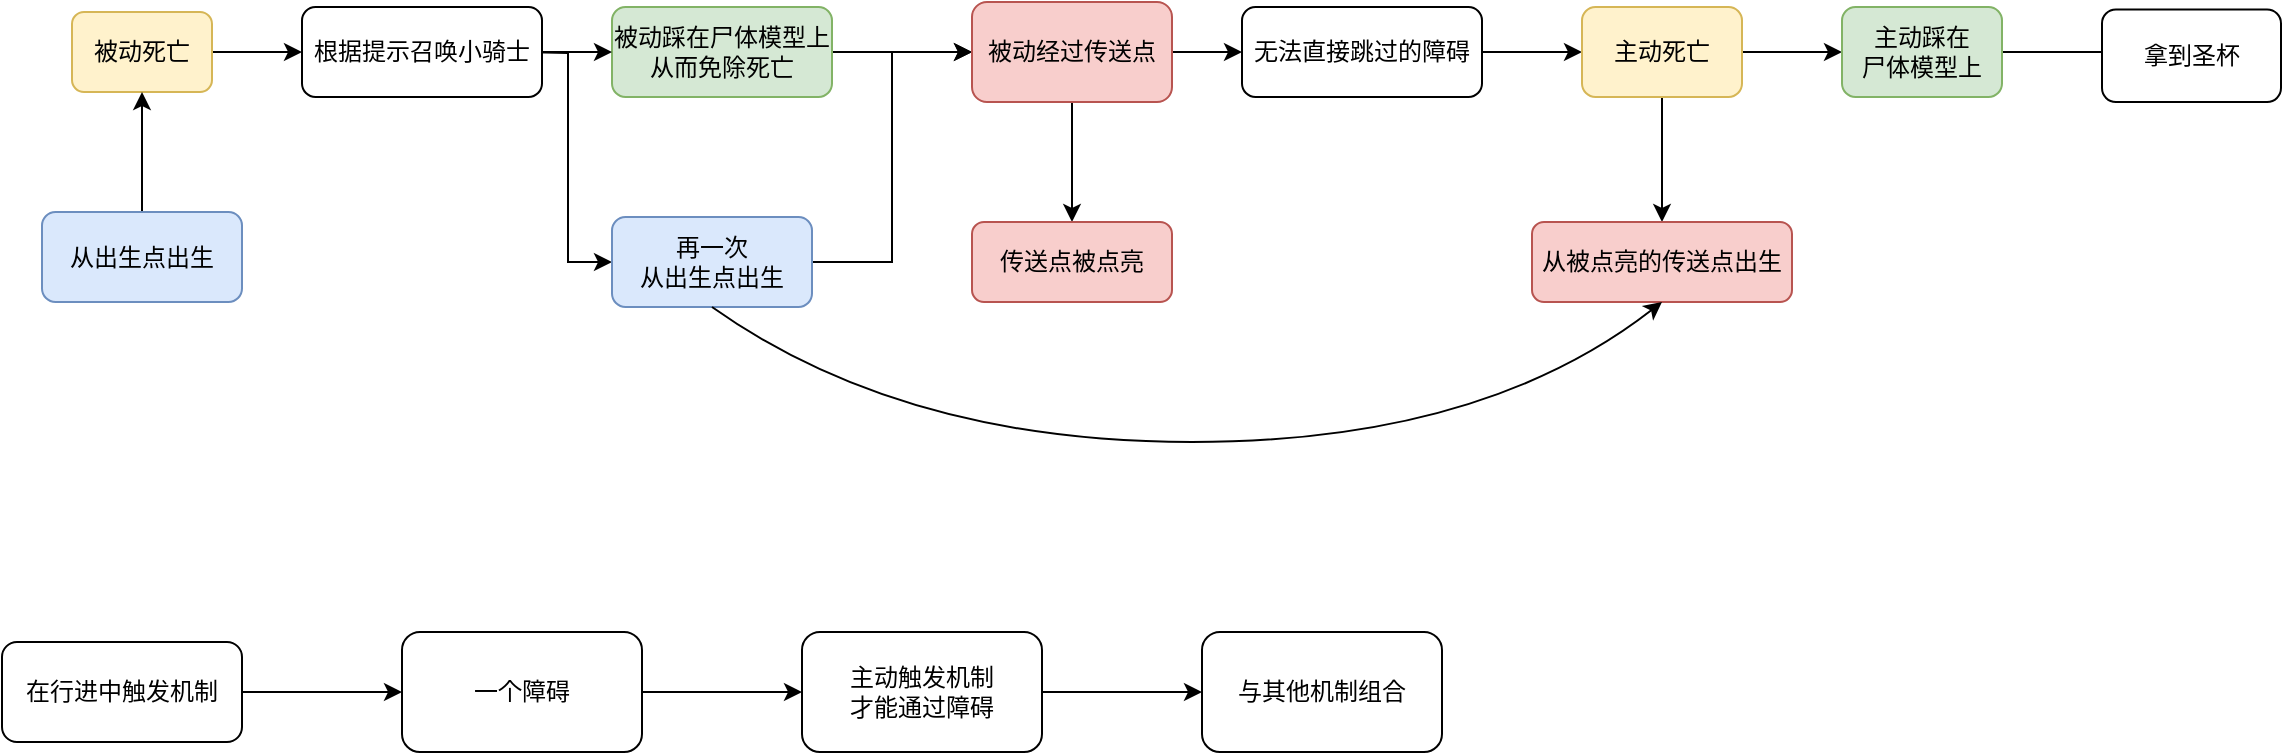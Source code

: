 <mxfile version="14.4.3" type="github">
  <diagram id="C5RBs43oDa-KdzZeNtuy" name="Page-1">
    <mxGraphModel dx="852" dy="457" grid="1" gridSize="10" guides="1" tooltips="1" connect="1" arrows="1" fold="1" page="1" pageScale="1" pageWidth="827" pageHeight="1169" math="0" shadow="0">
      <root>
        <mxCell id="WIyWlLk6GJQsqaUBKTNV-0" />
        <mxCell id="WIyWlLk6GJQsqaUBKTNV-1" parent="WIyWlLk6GJQsqaUBKTNV-0" />
        <mxCell id="SISovmPEMsUxczhvT3vP-45" value="" style="edgeStyle=orthogonalEdgeStyle;rounded=0;orthogonalLoop=1;jettySize=auto;html=1;" edge="1" parent="WIyWlLk6GJQsqaUBKTNV-1" source="SISovmPEMsUxczhvT3vP-0" target="SISovmPEMsUxczhvT3vP-40">
          <mxGeometry relative="1" as="geometry" />
        </mxCell>
        <mxCell id="SISovmPEMsUxczhvT3vP-0" value="被动死亡" style="rounded=1;whiteSpace=wrap;html=1;fillColor=#fff2cc;strokeColor=#d6b656;" vertex="1" parent="WIyWlLk6GJQsqaUBKTNV-1">
          <mxGeometry x="235" y="285" width="70" height="40" as="geometry" />
        </mxCell>
        <mxCell id="SISovmPEMsUxczhvT3vP-13" style="edgeStyle=orthogonalEdgeStyle;rounded=0;orthogonalLoop=1;jettySize=auto;html=1;exitX=1;exitY=0.5;exitDx=0;exitDy=0;entryX=0;entryY=0.5;entryDx=0;entryDy=0;" edge="1" parent="WIyWlLk6GJQsqaUBKTNV-1" target="SISovmPEMsUxczhvT3vP-6">
          <mxGeometry relative="1" as="geometry">
            <mxPoint x="460" y="305" as="sourcePoint" />
          </mxGeometry>
        </mxCell>
        <mxCell id="SISovmPEMsUxczhvT3vP-15" style="edgeStyle=orthogonalEdgeStyle;rounded=0;orthogonalLoop=1;jettySize=auto;html=1;exitX=1;exitY=0.5;exitDx=0;exitDy=0;" edge="1" parent="WIyWlLk6GJQsqaUBKTNV-1" source="SISovmPEMsUxczhvT3vP-5" target="SISovmPEMsUxczhvT3vP-14">
          <mxGeometry relative="1" as="geometry" />
        </mxCell>
        <mxCell id="SISovmPEMsUxczhvT3vP-5" value="被动踩在尸体模型上&lt;br&gt;从而免除死亡" style="rounded=1;whiteSpace=wrap;html=1;fillColor=#d5e8d4;strokeColor=#82b366;" vertex="1" parent="WIyWlLk6GJQsqaUBKTNV-1">
          <mxGeometry x="505" y="282.5" width="110" height="45" as="geometry" />
        </mxCell>
        <mxCell id="SISovmPEMsUxczhvT3vP-18" style="edgeStyle=orthogonalEdgeStyle;rounded=0;orthogonalLoop=1;jettySize=auto;html=1;exitX=1;exitY=0.5;exitDx=0;exitDy=0;entryX=0;entryY=0.5;entryDx=0;entryDy=0;" edge="1" parent="WIyWlLk6GJQsqaUBKTNV-1" source="SISovmPEMsUxczhvT3vP-6" target="SISovmPEMsUxczhvT3vP-14">
          <mxGeometry relative="1" as="geometry" />
        </mxCell>
        <mxCell id="SISovmPEMsUxczhvT3vP-6" value="再一次&lt;br&gt;从出生点出生" style="rounded=1;whiteSpace=wrap;html=1;fillColor=#dae8fc;strokeColor=#6c8ebf;" vertex="1" parent="WIyWlLk6GJQsqaUBKTNV-1">
          <mxGeometry x="505" y="387.5" width="100" height="45" as="geometry" />
        </mxCell>
        <mxCell id="SISovmPEMsUxczhvT3vP-19" style="edgeStyle=orthogonalEdgeStyle;rounded=0;orthogonalLoop=1;jettySize=auto;html=1;exitX=0.5;exitY=1;exitDx=0;exitDy=0;" edge="1" parent="WIyWlLk6GJQsqaUBKTNV-1" source="SISovmPEMsUxczhvT3vP-14" target="SISovmPEMsUxczhvT3vP-20">
          <mxGeometry relative="1" as="geometry">
            <mxPoint x="735" y="380" as="targetPoint" />
          </mxGeometry>
        </mxCell>
        <mxCell id="SISovmPEMsUxczhvT3vP-23" style="edgeStyle=orthogonalEdgeStyle;rounded=0;orthogonalLoop=1;jettySize=auto;html=1;exitX=1;exitY=0.5;exitDx=0;exitDy=0;" edge="1" parent="WIyWlLk6GJQsqaUBKTNV-1" source="SISovmPEMsUxczhvT3vP-14" target="SISovmPEMsUxczhvT3vP-24">
          <mxGeometry relative="1" as="geometry">
            <mxPoint x="670" y="565" as="targetPoint" />
          </mxGeometry>
        </mxCell>
        <mxCell id="SISovmPEMsUxczhvT3vP-14" value="被动经过传送点" style="rounded=1;whiteSpace=wrap;html=1;fillColor=#f8cecc;strokeColor=#b85450;" vertex="1" parent="WIyWlLk6GJQsqaUBKTNV-1">
          <mxGeometry x="685" y="280" width="100" height="50" as="geometry" />
        </mxCell>
        <mxCell id="SISovmPEMsUxczhvT3vP-20" value="传送点被点亮" style="rounded=1;whiteSpace=wrap;html=1;fillColor=#f8cecc;strokeColor=#b85450;" vertex="1" parent="WIyWlLk6GJQsqaUBKTNV-1">
          <mxGeometry x="685" y="390" width="100" height="40" as="geometry" />
        </mxCell>
        <mxCell id="SISovmPEMsUxczhvT3vP-22" style="edgeStyle=orthogonalEdgeStyle;rounded=0;orthogonalLoop=1;jettySize=auto;html=1;exitX=0.5;exitY=0;exitDx=0;exitDy=0;entryX=0.5;entryY=1;entryDx=0;entryDy=0;" edge="1" parent="WIyWlLk6GJQsqaUBKTNV-1" source="SISovmPEMsUxczhvT3vP-21" target="SISovmPEMsUxczhvT3vP-0">
          <mxGeometry relative="1" as="geometry" />
        </mxCell>
        <mxCell id="SISovmPEMsUxczhvT3vP-21" value="从出生点出生" style="rounded=1;whiteSpace=wrap;html=1;fillColor=#dae8fc;strokeColor=#6c8ebf;" vertex="1" parent="WIyWlLk6GJQsqaUBKTNV-1">
          <mxGeometry x="220" y="385" width="100" height="45" as="geometry" />
        </mxCell>
        <mxCell id="SISovmPEMsUxczhvT3vP-27" style="edgeStyle=orthogonalEdgeStyle;rounded=0;orthogonalLoop=1;jettySize=auto;html=1;exitX=1;exitY=0.5;exitDx=0;exitDy=0;entryX=0;entryY=0.5;entryDx=0;entryDy=0;" edge="1" parent="WIyWlLk6GJQsqaUBKTNV-1" source="SISovmPEMsUxczhvT3vP-24" target="SISovmPEMsUxczhvT3vP-26">
          <mxGeometry relative="1" as="geometry" />
        </mxCell>
        <mxCell id="SISovmPEMsUxczhvT3vP-24" value="无法直接跳过的障碍" style="rounded=1;whiteSpace=wrap;html=1;" vertex="1" parent="WIyWlLk6GJQsqaUBKTNV-1">
          <mxGeometry x="820" y="282.5" width="120" height="45" as="geometry" />
        </mxCell>
        <mxCell id="SISovmPEMsUxczhvT3vP-29" style="edgeStyle=orthogonalEdgeStyle;rounded=0;orthogonalLoop=1;jettySize=auto;html=1;exitX=1;exitY=0.5;exitDx=0;exitDy=0;entryX=0;entryY=0.5;entryDx=0;entryDy=0;" edge="1" parent="WIyWlLk6GJQsqaUBKTNV-1" source="SISovmPEMsUxczhvT3vP-26" target="SISovmPEMsUxczhvT3vP-28">
          <mxGeometry relative="1" as="geometry" />
        </mxCell>
        <mxCell id="SISovmPEMsUxczhvT3vP-32" style="edgeStyle=orthogonalEdgeStyle;rounded=0;orthogonalLoop=1;jettySize=auto;html=1;exitX=0.5;exitY=1;exitDx=0;exitDy=0;" edge="1" parent="WIyWlLk6GJQsqaUBKTNV-1" source="SISovmPEMsUxczhvT3vP-26" target="SISovmPEMsUxczhvT3vP-33">
          <mxGeometry relative="1" as="geometry">
            <mxPoint x="1030" y="370" as="targetPoint" />
          </mxGeometry>
        </mxCell>
        <mxCell id="SISovmPEMsUxczhvT3vP-26" value="主动死亡" style="rounded=1;whiteSpace=wrap;html=1;fillColor=#fff2cc;strokeColor=#d6b656;" vertex="1" parent="WIyWlLk6GJQsqaUBKTNV-1">
          <mxGeometry x="990" y="282.5" width="80" height="45" as="geometry" />
        </mxCell>
        <mxCell id="SISovmPEMsUxczhvT3vP-30" style="edgeStyle=orthogonalEdgeStyle;rounded=0;orthogonalLoop=1;jettySize=auto;html=1;exitX=1;exitY=0.5;exitDx=0;exitDy=0;" edge="1" parent="WIyWlLk6GJQsqaUBKTNV-1" source="SISovmPEMsUxczhvT3vP-28">
          <mxGeometry relative="1" as="geometry">
            <mxPoint x="1260" y="305" as="targetPoint" />
          </mxGeometry>
        </mxCell>
        <mxCell id="SISovmPEMsUxczhvT3vP-28" value="主动踩在&lt;br&gt;尸体模型上" style="rounded=1;whiteSpace=wrap;html=1;fillColor=#d5e8d4;strokeColor=#82b366;" vertex="1" parent="WIyWlLk6GJQsqaUBKTNV-1">
          <mxGeometry x="1120" y="282.5" width="80" height="45" as="geometry" />
        </mxCell>
        <mxCell id="SISovmPEMsUxczhvT3vP-31" value="拿到圣杯" style="rounded=1;whiteSpace=wrap;html=1;" vertex="1" parent="WIyWlLk6GJQsqaUBKTNV-1">
          <mxGeometry x="1250" y="283.75" width="89.5" height="46.25" as="geometry" />
        </mxCell>
        <mxCell id="SISovmPEMsUxczhvT3vP-33" value="从被点亮的传送点出生" style="rounded=1;whiteSpace=wrap;html=1;fillColor=#f8cecc;strokeColor=#b85450;" vertex="1" parent="WIyWlLk6GJQsqaUBKTNV-1">
          <mxGeometry x="965" y="390" width="130" height="40" as="geometry" />
        </mxCell>
        <mxCell id="SISovmPEMsUxczhvT3vP-44" value="" style="edgeStyle=orthogonalEdgeStyle;rounded=0;orthogonalLoop=1;jettySize=auto;html=1;" edge="1" parent="WIyWlLk6GJQsqaUBKTNV-1" source="SISovmPEMsUxczhvT3vP-40" target="SISovmPEMsUxczhvT3vP-5">
          <mxGeometry relative="1" as="geometry" />
        </mxCell>
        <mxCell id="SISovmPEMsUxczhvT3vP-40" value="&lt;span&gt;根据提示召唤小骑士&lt;/span&gt;" style="rounded=1;whiteSpace=wrap;html=1;" vertex="1" parent="WIyWlLk6GJQsqaUBKTNV-1">
          <mxGeometry x="350" y="282.5" width="120" height="45" as="geometry" />
        </mxCell>
        <mxCell id="SISovmPEMsUxczhvT3vP-46" value="" style="curved=1;endArrow=classic;html=1;exitX=0.5;exitY=1;exitDx=0;exitDy=0;entryX=0.5;entryY=1;entryDx=0;entryDy=0;" edge="1" parent="WIyWlLk6GJQsqaUBKTNV-1" source="SISovmPEMsUxczhvT3vP-6" target="SISovmPEMsUxczhvT3vP-33">
          <mxGeometry width="50" height="50" relative="1" as="geometry">
            <mxPoint x="580" y="500" as="sourcePoint" />
            <mxPoint x="630" y="450" as="targetPoint" />
            <Array as="points">
              <mxPoint x="650" y="500" />
              <mxPoint x="940" y="500" />
            </Array>
          </mxGeometry>
        </mxCell>
        <mxCell id="SISovmPEMsUxczhvT3vP-50" value="" style="edgeStyle=orthogonalEdgeStyle;rounded=0;orthogonalLoop=1;jettySize=auto;html=1;" edge="1" parent="WIyWlLk6GJQsqaUBKTNV-1" source="SISovmPEMsUxczhvT3vP-48" target="SISovmPEMsUxczhvT3vP-49">
          <mxGeometry relative="1" as="geometry" />
        </mxCell>
        <mxCell id="SISovmPEMsUxczhvT3vP-48" value="在行进中触发机制" style="rounded=1;whiteSpace=wrap;html=1;" vertex="1" parent="WIyWlLk6GJQsqaUBKTNV-1">
          <mxGeometry x="200" y="600" width="120" height="50" as="geometry" />
        </mxCell>
        <mxCell id="SISovmPEMsUxczhvT3vP-52" value="" style="edgeStyle=orthogonalEdgeStyle;rounded=0;orthogonalLoop=1;jettySize=auto;html=1;" edge="1" parent="WIyWlLk6GJQsqaUBKTNV-1" source="SISovmPEMsUxczhvT3vP-49" target="SISovmPEMsUxczhvT3vP-51">
          <mxGeometry relative="1" as="geometry" />
        </mxCell>
        <mxCell id="SISovmPEMsUxczhvT3vP-49" value="一个障碍" style="whiteSpace=wrap;html=1;rounded=1;" vertex="1" parent="WIyWlLk6GJQsqaUBKTNV-1">
          <mxGeometry x="400" y="595" width="120" height="60" as="geometry" />
        </mxCell>
        <mxCell id="SISovmPEMsUxczhvT3vP-54" value="" style="edgeStyle=orthogonalEdgeStyle;rounded=0;orthogonalLoop=1;jettySize=auto;html=1;" edge="1" parent="WIyWlLk6GJQsqaUBKTNV-1" source="SISovmPEMsUxczhvT3vP-51" target="SISovmPEMsUxczhvT3vP-53">
          <mxGeometry relative="1" as="geometry" />
        </mxCell>
        <mxCell id="SISovmPEMsUxczhvT3vP-51" value="主动触发机制&lt;br&gt;才能通过障碍" style="whiteSpace=wrap;html=1;rounded=1;" vertex="1" parent="WIyWlLk6GJQsqaUBKTNV-1">
          <mxGeometry x="600" y="595" width="120" height="60" as="geometry" />
        </mxCell>
        <mxCell id="SISovmPEMsUxczhvT3vP-53" value="与其他机制组合" style="whiteSpace=wrap;html=1;rounded=1;" vertex="1" parent="WIyWlLk6GJQsqaUBKTNV-1">
          <mxGeometry x="800" y="595" width="120" height="60" as="geometry" />
        </mxCell>
      </root>
    </mxGraphModel>
  </diagram>
</mxfile>
